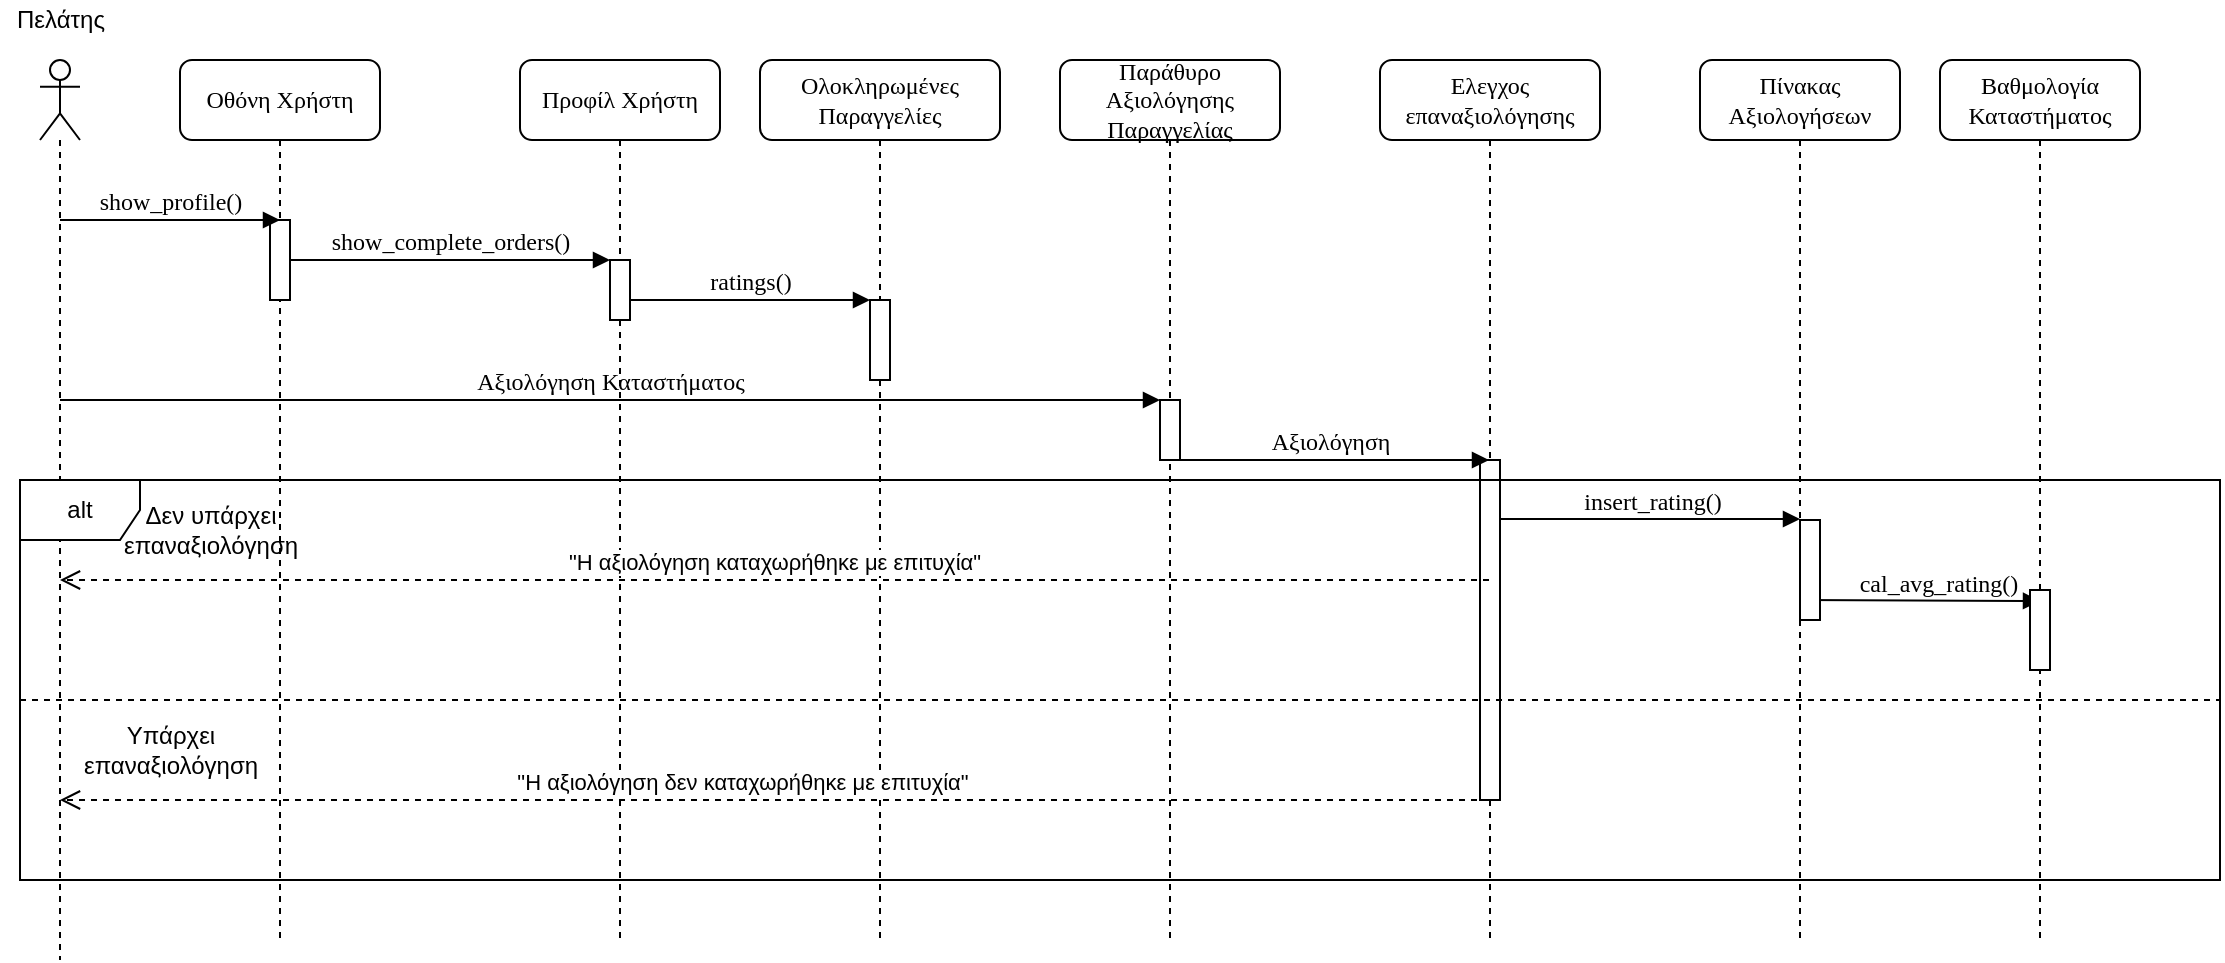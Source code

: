 <mxfile version="20.0.0" type="device"><diagram name="Page-1" id="13e1069c-82ec-6db2-03f1-153e76fe0fe0"><mxGraphModel dx="1508" dy="762" grid="1" gridSize="10" guides="1" tooltips="1" connect="1" arrows="1" fold="1" page="1" pageScale="1" pageWidth="1100" pageHeight="850" background="none" math="0" shadow="0"><root><mxCell id="0"/><mxCell id="1" parent="0"/><mxCell id="7baba1c4bc27f4b0-2" value="Προφίλ Χρήστη" style="shape=umlLifeline;perimeter=lifelinePerimeter;whiteSpace=wrap;html=1;container=1;collapsible=0;recursiveResize=0;outlineConnect=0;rounded=1;shadow=0;comic=0;labelBackgroundColor=none;strokeWidth=1;fontFamily=Verdana;fontSize=12;align=center;" parent="1" vertex="1"><mxGeometry x="270" y="80" width="100" height="440" as="geometry"/></mxCell><mxCell id="7baba1c4bc27f4b0-10" value="" style="html=1;points=[];perimeter=orthogonalPerimeter;rounded=0;shadow=0;comic=0;labelBackgroundColor=none;strokeWidth=1;fontFamily=Verdana;fontSize=12;align=center;" parent="7baba1c4bc27f4b0-2" vertex="1"><mxGeometry x="45" y="100" width="10" height="30" as="geometry"/></mxCell><mxCell id="7baba1c4bc27f4b0-3" value="Ολοκληρωμένες Παραγγελίες" style="shape=umlLifeline;perimeter=lifelinePerimeter;whiteSpace=wrap;html=1;container=1;collapsible=0;recursiveResize=0;outlineConnect=0;rounded=1;shadow=0;comic=0;labelBackgroundColor=none;strokeWidth=1;fontFamily=Verdana;fontSize=12;align=center;" parent="1" vertex="1"><mxGeometry x="390" y="80" width="120" height="440" as="geometry"/></mxCell><mxCell id="7baba1c4bc27f4b0-13" value="" style="html=1;points=[];perimeter=orthogonalPerimeter;rounded=0;shadow=0;comic=0;labelBackgroundColor=none;strokeWidth=1;fontFamily=Verdana;fontSize=12;align=center;" parent="7baba1c4bc27f4b0-3" vertex="1"><mxGeometry x="55" y="120" width="10" height="40" as="geometry"/></mxCell><mxCell id="7baba1c4bc27f4b0-4" value="Παράθυρο Αξιολόγησης Παραγγελίας" style="shape=umlLifeline;perimeter=lifelinePerimeter;whiteSpace=wrap;html=1;container=1;collapsible=0;recursiveResize=0;outlineConnect=0;rounded=1;shadow=0;comic=0;labelBackgroundColor=none;strokeWidth=1;fontFamily=Verdana;fontSize=12;align=center;" parent="1" vertex="1"><mxGeometry x="540" y="80" width="110" height="440" as="geometry"/></mxCell><mxCell id="7baba1c4bc27f4b0-16" value="" style="html=1;points=[];perimeter=orthogonalPerimeter;rounded=0;shadow=0;comic=0;labelBackgroundColor=none;strokeWidth=1;fontFamily=Verdana;fontSize=12;align=center;" parent="7baba1c4bc27f4b0-4" vertex="1"><mxGeometry x="50" y="170" width="10" height="30" as="geometry"/></mxCell><mxCell id="7baba1c4bc27f4b0-8" value="Οθόνη Χρήστη" style="shape=umlLifeline;perimeter=lifelinePerimeter;whiteSpace=wrap;html=1;container=1;collapsible=0;recursiveResize=0;outlineConnect=0;rounded=1;shadow=0;comic=0;labelBackgroundColor=none;strokeWidth=1;fontFamily=Verdana;fontSize=12;align=center;" parent="1" vertex="1"><mxGeometry x="100" y="80" width="100" height="440" as="geometry"/></mxCell><mxCell id="7baba1c4bc27f4b0-9" value="" style="html=1;points=[];perimeter=orthogonalPerimeter;rounded=0;shadow=0;comic=0;labelBackgroundColor=none;strokeWidth=1;fontFamily=Verdana;fontSize=12;align=center;" parent="7baba1c4bc27f4b0-8" vertex="1"><mxGeometry x="45" y="80" width="10" height="40" as="geometry"/></mxCell><mxCell id="7baba1c4bc27f4b0-17" value="Αξιολόγηση Καταστήματος" style="html=1;verticalAlign=bottom;endArrow=block;labelBackgroundColor=none;fontFamily=Verdana;fontSize=12;edgeStyle=elbowEdgeStyle;elbow=vertical;" parent="1" source="0FJ0ckhQD6E4CU-IJX3Z-6" target="7baba1c4bc27f4b0-16" edge="1"><mxGeometry relative="1" as="geometry"><mxPoint x="510" y="220" as="sourcePoint"/><Array as="points"><mxPoint x="390" y="250"/><mxPoint x="280" y="240"/><mxPoint x="550" y="260"/><mxPoint x="550" y="250"/><mxPoint x="460" y="220"/></Array></mxGeometry></mxCell><mxCell id="7baba1c4bc27f4b0-11" value="show_complete_orders()" style="html=1;verticalAlign=bottom;endArrow=block;entryX=0;entryY=0;labelBackgroundColor=none;fontFamily=Verdana;fontSize=12;edgeStyle=elbowEdgeStyle;elbow=vertical;" parent="1" source="7baba1c4bc27f4b0-9" target="7baba1c4bc27f4b0-10" edge="1"><mxGeometry relative="1" as="geometry"><mxPoint x="220" y="190" as="sourcePoint"/></mxGeometry></mxCell><mxCell id="7baba1c4bc27f4b0-14" value="ratings()" style="html=1;verticalAlign=bottom;endArrow=block;entryX=0;entryY=0;labelBackgroundColor=none;fontFamily=Verdana;fontSize=12;edgeStyle=elbowEdgeStyle;elbow=vertical;" parent="1" source="7baba1c4bc27f4b0-10" target="7baba1c4bc27f4b0-13" edge="1"><mxGeometry relative="1" as="geometry"><mxPoint x="370" y="200" as="sourcePoint"/></mxGeometry></mxCell><mxCell id="0FJ0ckhQD6E4CU-IJX3Z-1" value="Πίνακας Αξιολογήσεων" style="shape=umlLifeline;perimeter=lifelinePerimeter;whiteSpace=wrap;html=1;container=1;collapsible=0;recursiveResize=0;outlineConnect=0;rounded=1;shadow=0;comic=0;labelBackgroundColor=none;strokeWidth=1;fontFamily=Verdana;fontSize=12;align=center;" vertex="1" parent="1"><mxGeometry x="860" y="80" width="100" height="440" as="geometry"/></mxCell><mxCell id="0FJ0ckhQD6E4CU-IJX3Z-15" value="cal_avg_rating()" style="html=1;verticalAlign=bottom;endArrow=block;labelBackgroundColor=none;fontFamily=Verdana;fontSize=12;edgeStyle=elbowEdgeStyle;elbow=vertical;" edge="1" parent="0FJ0ckhQD6E4CU-IJX3Z-1"><mxGeometry x="0.147" relative="1" as="geometry"><mxPoint x="50" y="270" as="sourcePoint"/><mxPoint x="170" y="271" as="targetPoint"/><Array as="points"/><mxPoint as="offset"/></mxGeometry></mxCell><mxCell id="0FJ0ckhQD6E4CU-IJX3Z-2" value="Βαθμολογία Καταστήματος" style="shape=umlLifeline;perimeter=lifelinePerimeter;whiteSpace=wrap;html=1;container=1;collapsible=0;recursiveResize=0;outlineConnect=0;rounded=1;shadow=0;comic=0;labelBackgroundColor=none;strokeWidth=1;fontFamily=Verdana;fontSize=12;align=center;" vertex="1" parent="1"><mxGeometry x="980" y="80" width="100" height="440" as="geometry"/></mxCell><mxCell id="0FJ0ckhQD6E4CU-IJX3Z-21" value="" style="html=1;points=[];perimeter=orthogonalPerimeter;rounded=0;shadow=0;comic=0;labelBackgroundColor=none;strokeWidth=1;fontFamily=Verdana;fontSize=12;align=center;" vertex="1" parent="0FJ0ckhQD6E4CU-IJX3Z-2"><mxGeometry x="45" y="265" width="10" height="40" as="geometry"/></mxCell><mxCell id="0FJ0ckhQD6E4CU-IJX3Z-6" value="" style="shape=umlLifeline;participant=umlActor;perimeter=lifelinePerimeter;whiteSpace=wrap;html=1;container=1;collapsible=0;recursiveResize=0;verticalAlign=top;spacingTop=36;outlineConnect=0;" vertex="1" parent="1"><mxGeometry x="30" y="80" width="20" height="450" as="geometry"/></mxCell><mxCell id="0FJ0ckhQD6E4CU-IJX3Z-7" value="Πελάτης" style="text;html=1;align=center;verticalAlign=middle;resizable=0;points=[];autosize=1;strokeColor=none;fillColor=none;" vertex="1" parent="1"><mxGeometry x="10" y="50" width="60" height="20" as="geometry"/></mxCell><mxCell id="0FJ0ckhQD6E4CU-IJX3Z-8" value="show_profile()" style="html=1;verticalAlign=bottom;endArrow=block;labelBackgroundColor=none;fontFamily=Verdana;fontSize=12;edgeStyle=elbowEdgeStyle;elbow=vertical;" edge="1" parent="1"><mxGeometry relative="1" as="geometry"><mxPoint x="40" y="160" as="sourcePoint"/><mxPoint x="150" y="160" as="targetPoint"/></mxGeometry></mxCell><mxCell id="0FJ0ckhQD6E4CU-IJX3Z-11" value="Ελεγχος επαναξιολόγησης" style="shape=umlLifeline;perimeter=lifelinePerimeter;whiteSpace=wrap;html=1;container=1;collapsible=0;recursiveResize=0;outlineConnect=0;rounded=1;shadow=0;comic=0;labelBackgroundColor=none;strokeWidth=1;fontFamily=Verdana;fontSize=12;align=center;" vertex="1" parent="1"><mxGeometry x="700" y="80" width="110" height="440" as="geometry"/></mxCell><mxCell id="0FJ0ckhQD6E4CU-IJX3Z-19" value="" style="html=1;points=[];perimeter=orthogonalPerimeter;rounded=0;shadow=0;comic=0;labelBackgroundColor=none;strokeWidth=1;fontFamily=Verdana;fontSize=12;align=center;" vertex="1" parent="0FJ0ckhQD6E4CU-IJX3Z-11"><mxGeometry x="50" y="200" width="10" height="170" as="geometry"/></mxCell><mxCell id="0FJ0ckhQD6E4CU-IJX3Z-20" value="" style="html=1;points=[];perimeter=orthogonalPerimeter;rounded=0;shadow=0;comic=0;labelBackgroundColor=none;strokeWidth=1;fontFamily=Verdana;fontSize=12;align=center;" vertex="1" parent="0FJ0ckhQD6E4CU-IJX3Z-11"><mxGeometry x="210" y="230" width="10" height="50" as="geometry"/></mxCell><mxCell id="0FJ0ckhQD6E4CU-IJX3Z-23" value="Υπάρχει&lt;br&gt;&amp;nbsp;επαναξιολόγηση&amp;nbsp;" style="text;html=1;align=center;verticalAlign=middle;resizable=0;points=[];autosize=1;strokeColor=none;fillColor=none;" vertex="1" parent="0FJ0ckhQD6E4CU-IJX3Z-11"><mxGeometry x="-660" y="330" width="110" height="30" as="geometry"/></mxCell><mxCell id="0FJ0ckhQD6E4CU-IJX3Z-18" value="alt" style="shape=umlFrame;whiteSpace=wrap;html=1;" vertex="1" parent="0FJ0ckhQD6E4CU-IJX3Z-11"><mxGeometry x="-680" y="210" width="1100" height="200" as="geometry"/></mxCell><mxCell id="0FJ0ckhQD6E4CU-IJX3Z-12" value="Αξιολόγηση" style="html=1;verticalAlign=bottom;endArrow=block;labelBackgroundColor=none;fontFamily=Verdana;fontSize=12;edgeStyle=elbowEdgeStyle;elbow=vertical;" edge="1" parent="1" target="0FJ0ckhQD6E4CU-IJX3Z-11"><mxGeometry relative="1" as="geometry"><mxPoint x="594" y="280" as="sourcePoint"/><mxPoint x="715" y="300" as="targetPoint"/><Array as="points"><mxPoint x="620" y="280"/></Array></mxGeometry></mxCell><mxCell id="0FJ0ckhQD6E4CU-IJX3Z-13" value="&quot;Η αξιολόγηση καταχωρήθηκε με επιτυχία&quot;" style="html=1;verticalAlign=bottom;endArrow=open;dashed=1;endSize=8;rounded=0;" edge="1" parent="1" source="0FJ0ckhQD6E4CU-IJX3Z-11" target="0FJ0ckhQD6E4CU-IJX3Z-6"><mxGeometry relative="1" as="geometry"><mxPoint x="750" y="340" as="sourcePoint"/><mxPoint x="670" y="340" as="targetPoint"/><Array as="points"><mxPoint x="410" y="340"/></Array></mxGeometry></mxCell><mxCell id="0FJ0ckhQD6E4CU-IJX3Z-14" value="insert_rating()" style="html=1;verticalAlign=bottom;endArrow=block;labelBackgroundColor=none;fontFamily=Verdana;fontSize=12;edgeStyle=elbowEdgeStyle;elbow=vertical;" edge="1" parent="1"><mxGeometry relative="1" as="geometry"><mxPoint x="760" y="309.5" as="sourcePoint"/><mxPoint x="910" y="310" as="targetPoint"/><Array as="points"><mxPoint x="786" y="309.5"/></Array></mxGeometry></mxCell><mxCell id="0FJ0ckhQD6E4CU-IJX3Z-16" value="" style="endArrow=none;dashed=1;html=1;rounded=0;" edge="1" parent="1"><mxGeometry width="50" height="50" relative="1" as="geometry"><mxPoint x="20" y="400" as="sourcePoint"/><mxPoint x="1120" y="400" as="targetPoint"/><Array as="points"><mxPoint x="210" y="400"/><mxPoint x="800" y="400"/></Array></mxGeometry></mxCell><mxCell id="0FJ0ckhQD6E4CU-IJX3Z-17" value="&quot;Η αξιολόγηση δεν καταχωρήθηκε με επιτυχία&quot;" style="html=1;verticalAlign=bottom;endArrow=open;dashed=1;endSize=8;rounded=0;" edge="1" parent="1" source="0FJ0ckhQD6E4CU-IJX3Z-11" target="0FJ0ckhQD6E4CU-IJX3Z-6"><mxGeometry x="0.05" relative="1" as="geometry"><mxPoint x="1050.5" y="450" as="sourcePoint"/><mxPoint x="340" y="450" as="targetPoint"/><Array as="points"><mxPoint x="710.5" y="450"/></Array><mxPoint x="1" as="offset"/></mxGeometry></mxCell><mxCell id="0FJ0ckhQD6E4CU-IJX3Z-22" value="Δεν υπάρχει&lt;br&gt;&amp;nbsp;επαναξιολόγηση&amp;nbsp;" style="text;html=1;align=center;verticalAlign=middle;resizable=0;points=[];autosize=1;strokeColor=none;fillColor=none;" vertex="1" parent="1"><mxGeometry x="60" y="300" width="110" height="30" as="geometry"/></mxCell></root></mxGraphModel></diagram></mxfile>